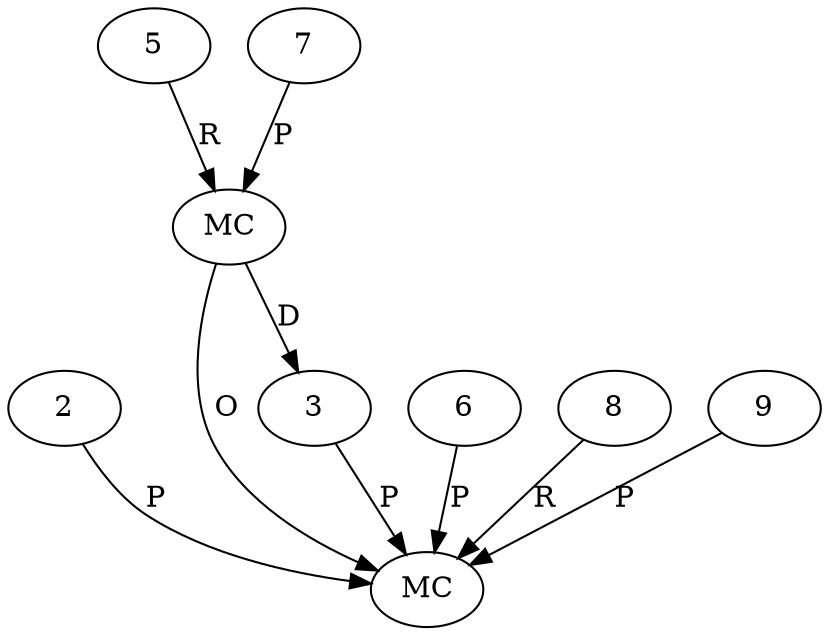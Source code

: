 digraph "AUG" {

  1 [ label="MC" s="addIndexedField()" t="PeriodType" l="1148" ];
  2 [ t="Period" ];
  3 [ t="int" n="dummy_" ];
  4 [ label="MC" s="get()" t="ReadablePeriod" l="1148" ];
  5 [ t="ReadablePeriod" n="period" ];
  6 [ t="int[]" n="values" ];
  7 [ t="DurationFieldType" v="null" n="DurationFieldType.SECONDS_TYPE" ];
  8 [ t="PeriodType" n="dummy_" ];
  9 [ t="int[]" n="values" ];
  2 -> 1 [ label="P" ];
  6 -> 1 [ label="P" ];
  4 -> 1 [ label="O" ];
  8 -> 1 [ label="R" ];
  3 -> 1 [ label="P" ];
  9 -> 1 [ label="P" ];
  4 -> 3 [ label="D" ];
  7 -> 4 [ label="P" ];
  5 -> 4 [ label="R" ];
}
